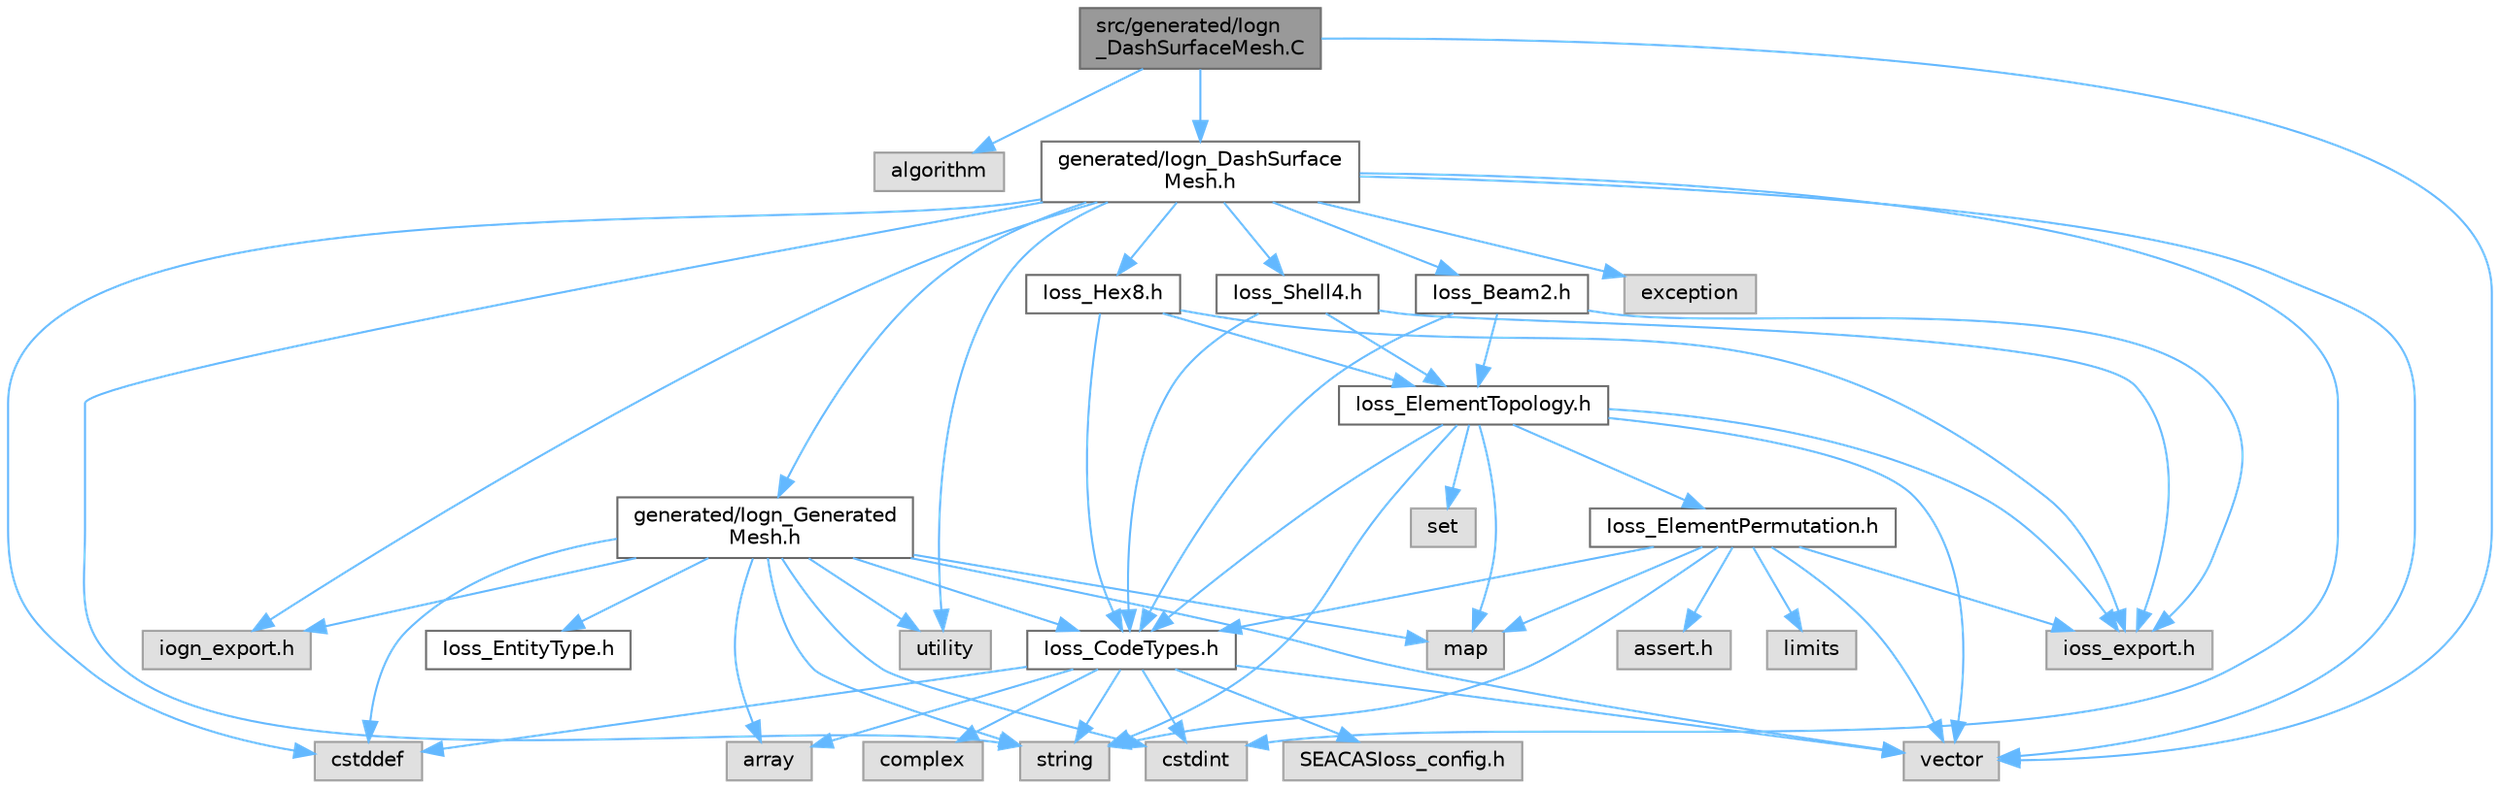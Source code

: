 digraph "src/generated/Iogn_DashSurfaceMesh.C"
{
 // INTERACTIVE_SVG=YES
 // LATEX_PDF_SIZE
  bgcolor="transparent";
  edge [fontname=Helvetica,fontsize=10,labelfontname=Helvetica,labelfontsize=10];
  node [fontname=Helvetica,fontsize=10,shape=box,height=0.2,width=0.4];
  Node1 [id="Node000001",label="src/generated/Iogn\l_DashSurfaceMesh.C",height=0.2,width=0.4,color="gray40", fillcolor="grey60", style="filled", fontcolor="black",tooltip=" "];
  Node1 -> Node2 [id="edge1_Node000001_Node000002",color="steelblue1",style="solid",tooltip=" "];
  Node2 [id="Node000002",label="algorithm",height=0.2,width=0.4,color="grey60", fillcolor="#E0E0E0", style="filled",tooltip=" "];
  Node1 -> Node3 [id="edge2_Node000001_Node000003",color="steelblue1",style="solid",tooltip=" "];
  Node3 [id="Node000003",label="generated/Iogn_DashSurface\lMesh.h",height=0.2,width=0.4,color="grey40", fillcolor="white", style="filled",URL="$Iogn__DashSurfaceMesh_8h.html",tooltip=" "];
  Node3 -> Node4 [id="edge3_Node000003_Node000004",color="steelblue1",style="solid",tooltip=" "];
  Node4 [id="Node000004",label="iogn_export.h",height=0.2,width=0.4,color="grey60", fillcolor="#E0E0E0", style="filled",tooltip=" "];
  Node3 -> Node5 [id="edge4_Node000003_Node000005",color="steelblue1",style="solid",tooltip=" "];
  Node5 [id="Node000005",label="Ioss_Beam2.h",height=0.2,width=0.4,color="grey40", fillcolor="white", style="filled",URL="$Ioss__Beam2_8h.html",tooltip=" "];
  Node5 -> Node6 [id="edge5_Node000005_Node000006",color="steelblue1",style="solid",tooltip=" "];
  Node6 [id="Node000006",label="ioss_export.h",height=0.2,width=0.4,color="grey60", fillcolor="#E0E0E0", style="filled",tooltip=" "];
  Node5 -> Node7 [id="edge6_Node000005_Node000007",color="steelblue1",style="solid",tooltip=" "];
  Node7 [id="Node000007",label="Ioss_CodeTypes.h",height=0.2,width=0.4,color="grey40", fillcolor="white", style="filled",URL="$Ioss__CodeTypes_8h.html",tooltip=" "];
  Node7 -> Node8 [id="edge7_Node000007_Node000008",color="steelblue1",style="solid",tooltip=" "];
  Node8 [id="Node000008",label="array",height=0.2,width=0.4,color="grey60", fillcolor="#E0E0E0", style="filled",tooltip=" "];
  Node7 -> Node9 [id="edge8_Node000007_Node000009",color="steelblue1",style="solid",tooltip=" "];
  Node9 [id="Node000009",label="cstddef",height=0.2,width=0.4,color="grey60", fillcolor="#E0E0E0", style="filled",tooltip=" "];
  Node7 -> Node10 [id="edge9_Node000007_Node000010",color="steelblue1",style="solid",tooltip=" "];
  Node10 [id="Node000010",label="cstdint",height=0.2,width=0.4,color="grey60", fillcolor="#E0E0E0", style="filled",tooltip=" "];
  Node7 -> Node11 [id="edge10_Node000007_Node000011",color="steelblue1",style="solid",tooltip=" "];
  Node11 [id="Node000011",label="string",height=0.2,width=0.4,color="grey60", fillcolor="#E0E0E0", style="filled",tooltip=" "];
  Node7 -> Node12 [id="edge11_Node000007_Node000012",color="steelblue1",style="solid",tooltip=" "];
  Node12 [id="Node000012",label="vector",height=0.2,width=0.4,color="grey60", fillcolor="#E0E0E0", style="filled",tooltip=" "];
  Node7 -> Node13 [id="edge12_Node000007_Node000013",color="steelblue1",style="solid",tooltip=" "];
  Node13 [id="Node000013",label="SEACASIoss_config.h",height=0.2,width=0.4,color="grey60", fillcolor="#E0E0E0", style="filled",tooltip=" "];
  Node7 -> Node14 [id="edge13_Node000007_Node000014",color="steelblue1",style="solid",tooltip=" "];
  Node14 [id="Node000014",label="complex",height=0.2,width=0.4,color="grey60", fillcolor="#E0E0E0", style="filled",tooltip=" "];
  Node5 -> Node15 [id="edge14_Node000005_Node000015",color="steelblue1",style="solid",tooltip=" "];
  Node15 [id="Node000015",label="Ioss_ElementTopology.h",height=0.2,width=0.4,color="grey40", fillcolor="white", style="filled",URL="$Ioss__ElementTopology_8h.html",tooltip=" "];
  Node15 -> Node6 [id="edge15_Node000015_Node000006",color="steelblue1",style="solid",tooltip=" "];
  Node15 -> Node7 [id="edge16_Node000015_Node000007",color="steelblue1",style="solid",tooltip=" "];
  Node15 -> Node16 [id="edge17_Node000015_Node000016",color="steelblue1",style="solid",tooltip=" "];
  Node16 [id="Node000016",label="Ioss_ElementPermutation.h",height=0.2,width=0.4,color="grey40", fillcolor="white", style="filled",URL="$Ioss__ElementPermutation_8h.html",tooltip=" "];
  Node16 -> Node6 [id="edge18_Node000016_Node000006",color="steelblue1",style="solid",tooltip=" "];
  Node16 -> Node7 [id="edge19_Node000016_Node000007",color="steelblue1",style="solid",tooltip=" "];
  Node16 -> Node17 [id="edge20_Node000016_Node000017",color="steelblue1",style="solid",tooltip=" "];
  Node17 [id="Node000017",label="assert.h",height=0.2,width=0.4,color="grey60", fillcolor="#E0E0E0", style="filled",tooltip=" "];
  Node16 -> Node18 [id="edge21_Node000016_Node000018",color="steelblue1",style="solid",tooltip=" "];
  Node18 [id="Node000018",label="limits",height=0.2,width=0.4,color="grey60", fillcolor="#E0E0E0", style="filled",tooltip=" "];
  Node16 -> Node19 [id="edge22_Node000016_Node000019",color="steelblue1",style="solid",tooltip=" "];
  Node19 [id="Node000019",label="map",height=0.2,width=0.4,color="grey60", fillcolor="#E0E0E0", style="filled",tooltip=" "];
  Node16 -> Node11 [id="edge23_Node000016_Node000011",color="steelblue1",style="solid",tooltip=" "];
  Node16 -> Node12 [id="edge24_Node000016_Node000012",color="steelblue1",style="solid",tooltip=" "];
  Node15 -> Node19 [id="edge25_Node000015_Node000019",color="steelblue1",style="solid",tooltip=" "];
  Node15 -> Node20 [id="edge26_Node000015_Node000020",color="steelblue1",style="solid",tooltip=" "];
  Node20 [id="Node000020",label="set",height=0.2,width=0.4,color="grey60", fillcolor="#E0E0E0", style="filled",tooltip=" "];
  Node15 -> Node11 [id="edge27_Node000015_Node000011",color="steelblue1",style="solid",tooltip=" "];
  Node15 -> Node12 [id="edge28_Node000015_Node000012",color="steelblue1",style="solid",tooltip=" "];
  Node3 -> Node21 [id="edge29_Node000003_Node000021",color="steelblue1",style="solid",tooltip=" "];
  Node21 [id="Node000021",label="Ioss_Hex8.h",height=0.2,width=0.4,color="grey40", fillcolor="white", style="filled",URL="$Ioss__Hex8_8h.html",tooltip=" "];
  Node21 -> Node6 [id="edge30_Node000021_Node000006",color="steelblue1",style="solid",tooltip=" "];
  Node21 -> Node7 [id="edge31_Node000021_Node000007",color="steelblue1",style="solid",tooltip=" "];
  Node21 -> Node15 [id="edge32_Node000021_Node000015",color="steelblue1",style="solid",tooltip=" "];
  Node3 -> Node22 [id="edge33_Node000003_Node000022",color="steelblue1",style="solid",tooltip=" "];
  Node22 [id="Node000022",label="Ioss_Shell4.h",height=0.2,width=0.4,color="grey40", fillcolor="white", style="filled",URL="$Ioss__Shell4_8h.html",tooltip=" "];
  Node22 -> Node6 [id="edge34_Node000022_Node000006",color="steelblue1",style="solid",tooltip=" "];
  Node22 -> Node7 [id="edge35_Node000022_Node000007",color="steelblue1",style="solid",tooltip=" "];
  Node22 -> Node15 [id="edge36_Node000022_Node000015",color="steelblue1",style="solid",tooltip=" "];
  Node3 -> Node9 [id="edge37_Node000003_Node000009",color="steelblue1",style="solid",tooltip=" "];
  Node3 -> Node10 [id="edge38_Node000003_Node000010",color="steelblue1",style="solid",tooltip=" "];
  Node3 -> Node23 [id="edge39_Node000003_Node000023",color="steelblue1",style="solid",tooltip=" "];
  Node23 [id="Node000023",label="exception",height=0.2,width=0.4,color="grey60", fillcolor="#E0E0E0", style="filled",tooltip=" "];
  Node3 -> Node24 [id="edge40_Node000003_Node000024",color="steelblue1",style="solid",tooltip=" "];
  Node24 [id="Node000024",label="generated/Iogn_Generated\lMesh.h",height=0.2,width=0.4,color="grey40", fillcolor="white", style="filled",URL="$Iogn__GeneratedMesh_8h.html",tooltip=" "];
  Node24 -> Node4 [id="edge41_Node000024_Node000004",color="steelblue1",style="solid",tooltip=" "];
  Node24 -> Node7 [id="edge42_Node000024_Node000007",color="steelblue1",style="solid",tooltip=" "];
  Node24 -> Node25 [id="edge43_Node000024_Node000025",color="steelblue1",style="solid",tooltip=" "];
  Node25 [id="Node000025",label="Ioss_EntityType.h",height=0.2,width=0.4,color="grey40", fillcolor="white", style="filled",URL="$Ioss__EntityType_8h.html",tooltip=" "];
  Node24 -> Node8 [id="edge44_Node000024_Node000008",color="steelblue1",style="solid",tooltip=" "];
  Node24 -> Node9 [id="edge45_Node000024_Node000009",color="steelblue1",style="solid",tooltip=" "];
  Node24 -> Node10 [id="edge46_Node000024_Node000010",color="steelblue1",style="solid",tooltip=" "];
  Node24 -> Node19 [id="edge47_Node000024_Node000019",color="steelblue1",style="solid",tooltip=" "];
  Node24 -> Node11 [id="edge48_Node000024_Node000011",color="steelblue1",style="solid",tooltip=" "];
  Node24 -> Node26 [id="edge49_Node000024_Node000026",color="steelblue1",style="solid",tooltip=" "];
  Node26 [id="Node000026",label="utility",height=0.2,width=0.4,color="grey60", fillcolor="#E0E0E0", style="filled",tooltip=" "];
  Node24 -> Node12 [id="edge50_Node000024_Node000012",color="steelblue1",style="solid",tooltip=" "];
  Node3 -> Node11 [id="edge51_Node000003_Node000011",color="steelblue1",style="solid",tooltip=" "];
  Node3 -> Node26 [id="edge52_Node000003_Node000026",color="steelblue1",style="solid",tooltip=" "];
  Node3 -> Node12 [id="edge53_Node000003_Node000012",color="steelblue1",style="solid",tooltip=" "];
  Node1 -> Node12 [id="edge54_Node000001_Node000012",color="steelblue1",style="solid",tooltip=" "];
}
